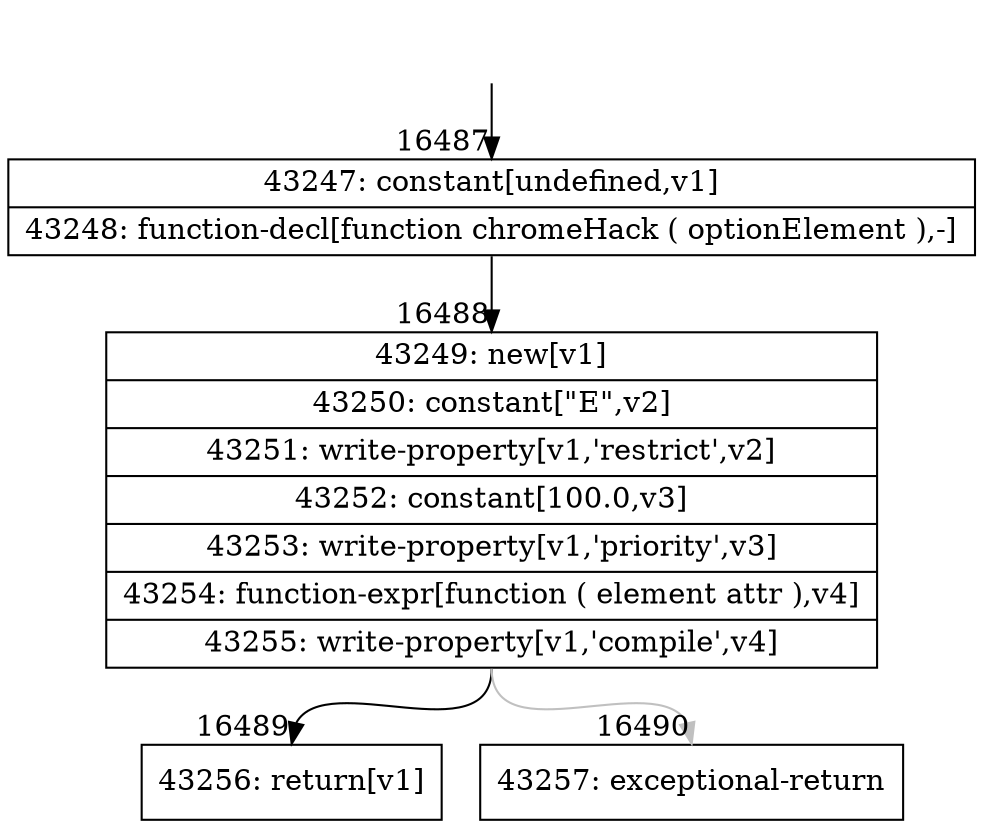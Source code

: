 digraph {
rankdir="TD"
BB_entry1327[shape=none,label=""];
BB_entry1327 -> BB16487 [tailport=s, headport=n, headlabel="    16487"]
BB16487 [shape=record label="{43247: constant[undefined,v1]|43248: function-decl[function chromeHack ( optionElement ),-]}" ] 
BB16487 -> BB16488 [tailport=s, headport=n, headlabel="      16488"]
BB16488 [shape=record label="{43249: new[v1]|43250: constant[\"E\",v2]|43251: write-property[v1,'restrict',v2]|43252: constant[100.0,v3]|43253: write-property[v1,'priority',v3]|43254: function-expr[function ( element attr ),v4]|43255: write-property[v1,'compile',v4]}" ] 
BB16488 -> BB16489 [tailport=s, headport=n, headlabel="      16489"]
BB16488 -> BB16490 [tailport=s, headport=n, color=gray, headlabel="      16490"]
BB16489 [shape=record label="{43256: return[v1]}" ] 
BB16490 [shape=record label="{43257: exceptional-return}" ] 
//#$~ 28245
}
